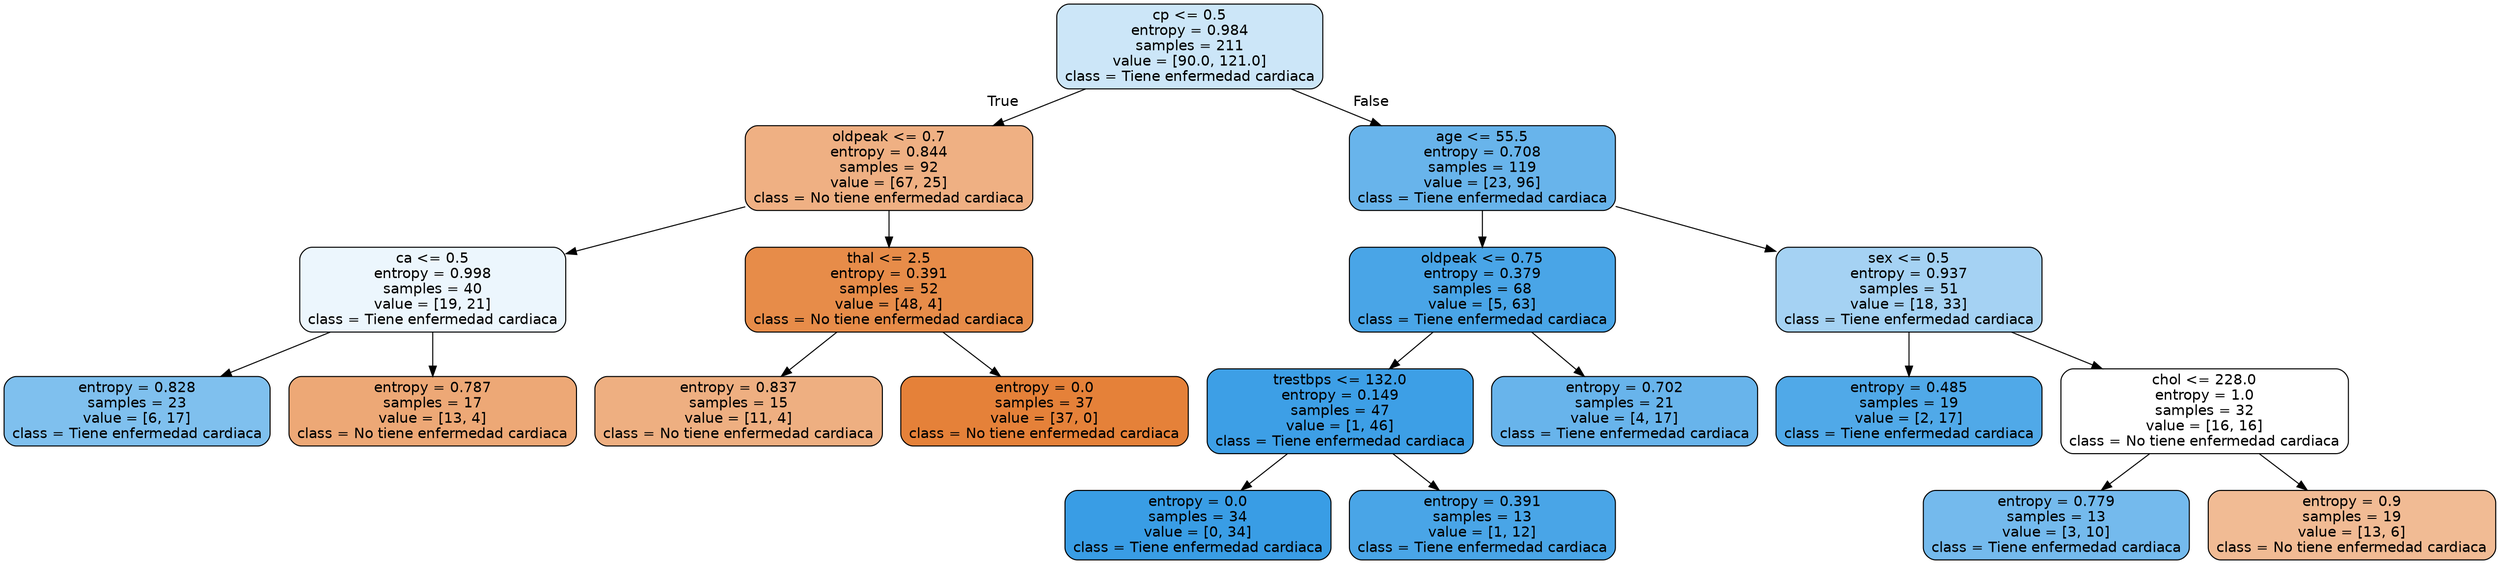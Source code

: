 digraph Tree {
node [shape=box, style="filled, rounded", color="black", fontname="helvetica"] ;
edge [fontname="helvetica"] ;
0 [label="cp <= 0.5\nentropy = 0.984\nsamples = 211\nvalue = [90.0, 121.0]\nclass = Tiene enfermedad cardiaca", fillcolor="#cce6f8"] ;
1 [label="oldpeak <= 0.7\nentropy = 0.844\nsamples = 92\nvalue = [67, 25]\nclass = No tiene enfermedad cardiaca", fillcolor="#efb083"] ;
0 -> 1 [labeldistance=2.5, labelangle=45, headlabel="True"] ;
2 [label="ca <= 0.5\nentropy = 0.998\nsamples = 40\nvalue = [19, 21]\nclass = Tiene enfermedad cardiaca", fillcolor="#ecf6fd"] ;
1 -> 2 ;
3 [label="entropy = 0.828\nsamples = 23\nvalue = [6, 17]\nclass = Tiene enfermedad cardiaca", fillcolor="#7fc0ee"] ;
2 -> 3 ;
4 [label="entropy = 0.787\nsamples = 17\nvalue = [13, 4]\nclass = No tiene enfermedad cardiaca", fillcolor="#eda876"] ;
2 -> 4 ;
5 [label="thal <= 2.5\nentropy = 0.391\nsamples = 52\nvalue = [48, 4]\nclass = No tiene enfermedad cardiaca", fillcolor="#e78c49"] ;
1 -> 5 ;
6 [label="entropy = 0.837\nsamples = 15\nvalue = [11, 4]\nclass = No tiene enfermedad cardiaca", fillcolor="#eeaf81"] ;
5 -> 6 ;
7 [label="entropy = 0.0\nsamples = 37\nvalue = [37, 0]\nclass = No tiene enfermedad cardiaca", fillcolor="#e58139"] ;
5 -> 7 ;
8 [label="age <= 55.5\nentropy = 0.708\nsamples = 119\nvalue = [23, 96]\nclass = Tiene enfermedad cardiaca", fillcolor="#68b4eb"] ;
0 -> 8 [labeldistance=2.5, labelangle=-45, headlabel="False"] ;
9 [label="oldpeak <= 0.75\nentropy = 0.379\nsamples = 68\nvalue = [5, 63]\nclass = Tiene enfermedad cardiaca", fillcolor="#49a5e7"] ;
8 -> 9 ;
10 [label="trestbps <= 132.0\nentropy = 0.149\nsamples = 47\nvalue = [1, 46]\nclass = Tiene enfermedad cardiaca", fillcolor="#3d9fe6"] ;
9 -> 10 ;
11 [label="entropy = 0.0\nsamples = 34\nvalue = [0, 34]\nclass = Tiene enfermedad cardiaca", fillcolor="#399de5"] ;
10 -> 11 ;
12 [label="entropy = 0.391\nsamples = 13\nvalue = [1, 12]\nclass = Tiene enfermedad cardiaca", fillcolor="#49a5e7"] ;
10 -> 12 ;
13 [label="entropy = 0.702\nsamples = 21\nvalue = [4, 17]\nclass = Tiene enfermedad cardiaca", fillcolor="#68b4eb"] ;
9 -> 13 ;
14 [label="sex <= 0.5\nentropy = 0.937\nsamples = 51\nvalue = [18, 33]\nclass = Tiene enfermedad cardiaca", fillcolor="#a5d2f3"] ;
8 -> 14 ;
15 [label="entropy = 0.485\nsamples = 19\nvalue = [2, 17]\nclass = Tiene enfermedad cardiaca", fillcolor="#50a9e8"] ;
14 -> 15 ;
16 [label="chol <= 228.0\nentropy = 1.0\nsamples = 32\nvalue = [16, 16]\nclass = No tiene enfermedad cardiaca", fillcolor="#ffffff"] ;
14 -> 16 ;
17 [label="entropy = 0.779\nsamples = 13\nvalue = [3, 10]\nclass = Tiene enfermedad cardiaca", fillcolor="#74baed"] ;
16 -> 17 ;
18 [label="entropy = 0.9\nsamples = 19\nvalue = [13, 6]\nclass = No tiene enfermedad cardiaca", fillcolor="#f1bb94"] ;
16 -> 18 ;
}